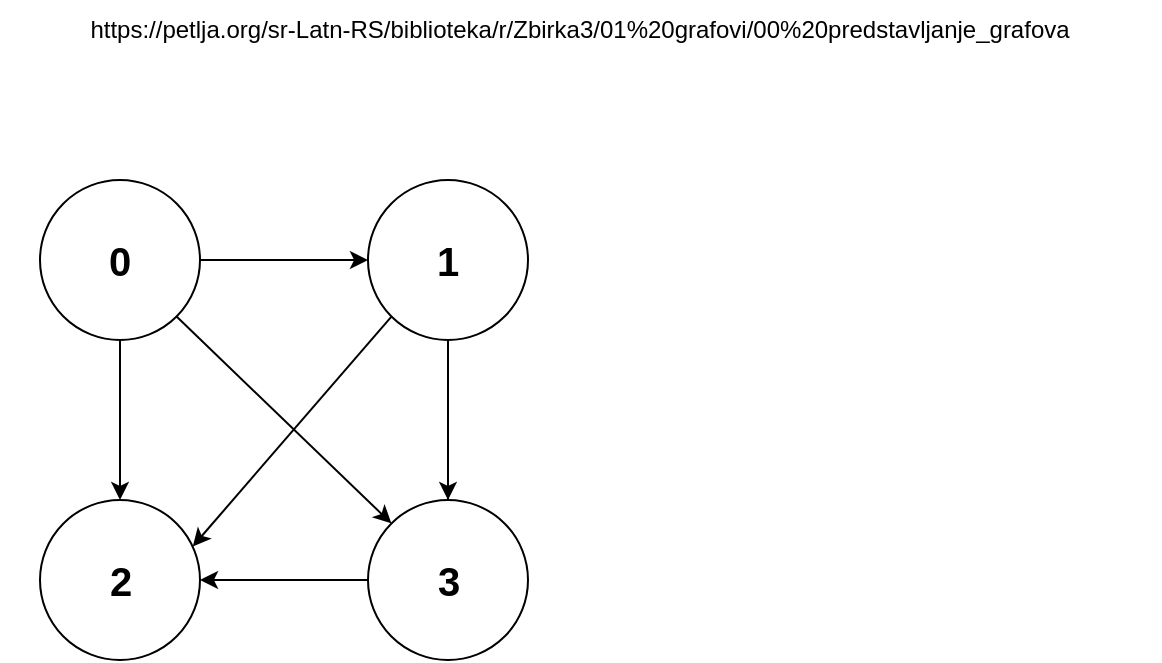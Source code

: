 <mxfile version="28.2.5">
  <diagram name="Page-1" id="0OLFnSf7rGzkSB7oD8UZ">
    <mxGraphModel dx="1554" dy="815" grid="1" gridSize="10" guides="1" tooltips="1" connect="1" arrows="1" fold="1" page="1" pageScale="1" pageWidth="827" pageHeight="1169" math="0" shadow="0">
      <root>
        <mxCell id="0" />
        <mxCell id="1" parent="0" />
        <mxCell id="iuTwGMF_iYdSOY9H7PgW-49" style="edgeStyle=orthogonalEdgeStyle;rounded=0;orthogonalLoop=1;jettySize=auto;html=1;exitX=0.5;exitY=1;exitDx=0;exitDy=0;entryX=0.5;entryY=0;entryDx=0;entryDy=0;" parent="1" source="iuTwGMF_iYdSOY9H7PgW-1" target="iuTwGMF_iYdSOY9H7PgW-41" edge="1">
          <mxGeometry relative="1" as="geometry" />
        </mxCell>
        <mxCell id="iuTwGMF_iYdSOY9H7PgW-56" style="rounded=0;orthogonalLoop=1;jettySize=auto;html=1;exitX=0;exitY=1;exitDx=0;exitDy=0;entryX=0.955;entryY=0.29;entryDx=0;entryDy=0;entryPerimeter=0;" parent="1" source="iuTwGMF_iYdSOY9H7PgW-1" target="iuTwGMF_iYdSOY9H7PgW-46" edge="1">
          <mxGeometry relative="1" as="geometry">
            <mxPoint x="170" y="310" as="targetPoint" />
          </mxGeometry>
        </mxCell>
        <mxCell id="iuTwGMF_iYdSOY9H7PgW-58" value="" style="rounded=0;orthogonalLoop=1;jettySize=auto;html=1;" parent="1" source="iuTwGMF_iYdSOY9H7PgW-1" target="iuTwGMF_iYdSOY9H7PgW-42" edge="1">
          <mxGeometry relative="1" as="geometry" />
        </mxCell>
        <mxCell id="iuTwGMF_iYdSOY9H7PgW-1" value="" style="ellipse;whiteSpace=wrap;html=1;aspect=fixed;" parent="1" vertex="1">
          <mxGeometry x="244" y="130" width="80" height="80" as="geometry" />
        </mxCell>
        <mxCell id="iuTwGMF_iYdSOY9H7PgW-2" value="1" style="text;strokeColor=none;align=center;fillColor=none;html=1;verticalAlign=middle;whiteSpace=wrap;rounded=0;fontStyle=1;fontSize=20;" parent="1" vertex="1">
          <mxGeometry x="254" y="157.5" width="60" height="25" as="geometry" />
        </mxCell>
        <mxCell id="iuTwGMF_iYdSOY9H7PgW-50" style="rounded=0;orthogonalLoop=1;jettySize=auto;html=1;" parent="1" source="iuTwGMF_iYdSOY9H7PgW-41" target="iuTwGMF_iYdSOY9H7PgW-46" edge="1">
          <mxGeometry relative="1" as="geometry" />
        </mxCell>
        <mxCell id="iuTwGMF_iYdSOY9H7PgW-41" value="" style="ellipse;whiteSpace=wrap;html=1;" parent="1" vertex="1">
          <mxGeometry x="244" y="290" width="80" height="80" as="geometry" />
        </mxCell>
        <mxCell id="iuTwGMF_iYdSOY9H7PgW-42" value="3" style="text;html=1;align=center;verticalAlign=middle;resizable=0;points=[];autosize=1;strokeColor=none;fillColor=none;fontStyle=1;fontSize=20;" parent="1" vertex="1">
          <mxGeometry x="269" y="310" width="30" height="40" as="geometry" />
        </mxCell>
        <mxCell id="iuTwGMF_iYdSOY9H7PgW-48" style="rounded=0;orthogonalLoop=1;jettySize=auto;html=1;entryX=0;entryY=0.5;entryDx=0;entryDy=0;" parent="1" source="iuTwGMF_iYdSOY9H7PgW-44" target="iuTwGMF_iYdSOY9H7PgW-1" edge="1">
          <mxGeometry relative="1" as="geometry" />
        </mxCell>
        <mxCell id="iuTwGMF_iYdSOY9H7PgW-52" style="rounded=0;orthogonalLoop=1;jettySize=auto;html=1;exitX=0.5;exitY=1;exitDx=0;exitDy=0;entryX=0.5;entryY=0;entryDx=0;entryDy=0;" parent="1" source="iuTwGMF_iYdSOY9H7PgW-44" target="iuTwGMF_iYdSOY9H7PgW-46" edge="1">
          <mxGeometry relative="1" as="geometry" />
        </mxCell>
        <mxCell id="iuTwGMF_iYdSOY9H7PgW-57" style="rounded=0;orthogonalLoop=1;jettySize=auto;html=1;exitX=1;exitY=1;exitDx=0;exitDy=0;entryX=0;entryY=0;entryDx=0;entryDy=0;" parent="1" source="iuTwGMF_iYdSOY9H7PgW-44" target="iuTwGMF_iYdSOY9H7PgW-41" edge="1">
          <mxGeometry relative="1" as="geometry" />
        </mxCell>
        <mxCell id="iuTwGMF_iYdSOY9H7PgW-44" value="" style="ellipse;whiteSpace=wrap;html=1;aspect=fixed;" parent="1" vertex="1">
          <mxGeometry x="80" y="130" width="80" height="80" as="geometry" />
        </mxCell>
        <mxCell id="iuTwGMF_iYdSOY9H7PgW-45" value="0" style="text;strokeColor=none;align=center;fillColor=none;html=1;verticalAlign=middle;whiteSpace=wrap;rounded=0;fontStyle=1;fontSize=20;" parent="1" vertex="1">
          <mxGeometry x="90" y="157.5" width="60" height="25" as="geometry" />
        </mxCell>
        <mxCell id="iuTwGMF_iYdSOY9H7PgW-46" value="" style="ellipse;whiteSpace=wrap;html=1;" parent="1" vertex="1">
          <mxGeometry x="80" y="290" width="80" height="80" as="geometry" />
        </mxCell>
        <mxCell id="iuTwGMF_iYdSOY9H7PgW-47" value="2" style="text;html=1;align=center;verticalAlign=middle;resizable=0;points=[];autosize=1;strokeColor=none;fillColor=none;fontStyle=1;fontSize=20;" parent="1" vertex="1">
          <mxGeometry x="105" y="310" width="30" height="40" as="geometry" />
        </mxCell>
        <mxCell id="iuTwGMF_iYdSOY9H7PgW-51" value="https://petlja.org/sr-Latn-RS/biblioteka/r/Zbirka3/01%20grafovi/00%20predstavljanje_grafova" style="text;strokeColor=none;align=center;fillColor=none;html=1;verticalAlign=middle;whiteSpace=wrap;rounded=0;" parent="1" vertex="1">
          <mxGeometry x="60" y="40" width="580" height="30" as="geometry" />
        </mxCell>
      </root>
    </mxGraphModel>
  </diagram>
</mxfile>
